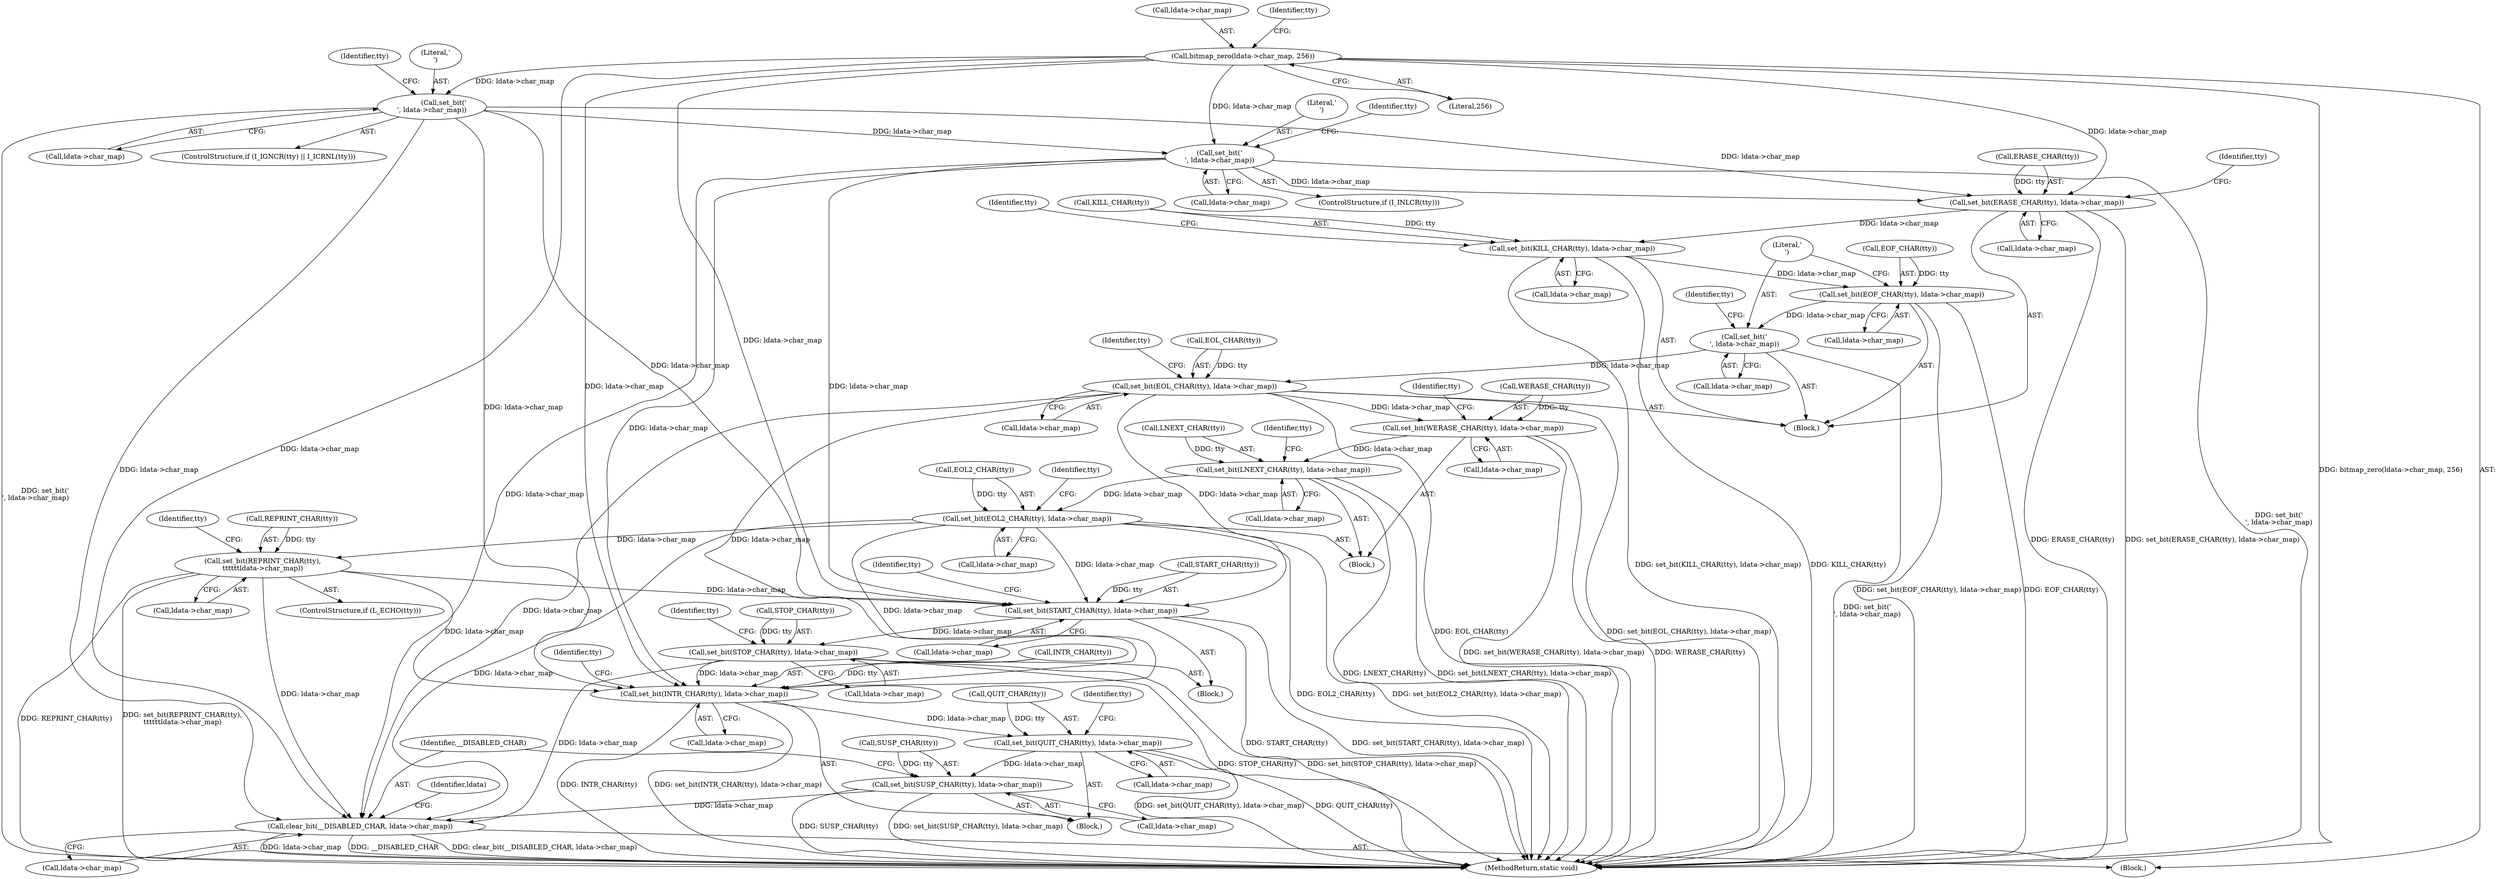 digraph "0_linux_966031f340185eddd05affcf72b740549f056348_0@pointer" {
"1000255" [label="(Call,set_bit('\r', ldata->char_map))"];
"1000244" [label="(Call,bitmap_zero(ldata->char_map, 256))"];
"1000263" [label="(Call,set_bit('\n', ldata->char_map))"];
"1000272" [label="(Call,set_bit(ERASE_CHAR(tty), ldata->char_map))"];
"1000278" [label="(Call,set_bit(KILL_CHAR(tty), ldata->char_map))"];
"1000284" [label="(Call,set_bit(EOF_CHAR(tty), ldata->char_map))"];
"1000290" [label="(Call,set_bit('\n', ldata->char_map))"];
"1000295" [label="(Call,set_bit(EOL_CHAR(tty), ldata->char_map))"];
"1000305" [label="(Call,set_bit(WERASE_CHAR(tty), ldata->char_map))"];
"1000311" [label="(Call,set_bit(LNEXT_CHAR(tty), ldata->char_map))"];
"1000317" [label="(Call,set_bit(EOL2_CHAR(tty), ldata->char_map))"];
"1000326" [label="(Call,set_bit(REPRINT_CHAR(tty),\n\t\t\t\t\t\tldata->char_map))"];
"1000336" [label="(Call,set_bit(START_CHAR(tty), ldata->char_map))"];
"1000342" [label="(Call,set_bit(STOP_CHAR(tty), ldata->char_map))"];
"1000352" [label="(Call,set_bit(INTR_CHAR(tty), ldata->char_map))"];
"1000358" [label="(Call,set_bit(QUIT_CHAR(tty), ldata->char_map))"];
"1000364" [label="(Call,set_bit(SUSP_CHAR(tty), ldata->char_map))"];
"1000370" [label="(Call,clear_bit(__DISABLED_CHAR, ldata->char_map))"];
"1000306" [label="(Call,WERASE_CHAR(tty))"];
"1000334" [label="(Identifier,tty)"];
"1000353" [label="(Call,INTR_CHAR(tty))"];
"1000367" [label="(Call,ldata->char_map)"];
"1000335" [label="(Block,)"];
"1000314" [label="(Call,ldata->char_map)"];
"1000291" [label="(Literal,'\n')"];
"1000255" [label="(Call,set_bit('\r', ldata->char_map))"];
"1000350" [label="(Identifier,tty)"];
"1000297" [label="(Identifier,tty)"];
"1000264" [label="(Literal,'\n')"];
"1000271" [label="(Block,)"];
"1000336" [label="(Call,set_bit(START_CHAR(tty), ldata->char_map))"];
"1000359" [label="(Call,QUIT_CHAR(tty))"];
"1000311" [label="(Call,set_bit(LNEXT_CHAR(tty), ldata->char_map))"];
"1000243" [label="(Block,)"];
"1000323" [label="(ControlStructure,if (L_ECHO(tty)))"];
"1000265" [label="(Call,ldata->char_map)"];
"1000317" [label="(Call,set_bit(EOL2_CHAR(tty), ldata->char_map))"];
"1000245" [label="(Call,ldata->char_map)"];
"1000295" [label="(Call,set_bit(EOL_CHAR(tty), ldata->char_map))"];
"1000286" [label="(Identifier,tty)"];
"1000325" [label="(Identifier,tty)"];
"1000339" [label="(Call,ldata->char_map)"];
"1000298" [label="(Call,ldata->char_map)"];
"1000320" [label="(Call,ldata->char_map)"];
"1000244" [label="(Call,bitmap_zero(ldata->char_map, 256))"];
"1000345" [label="(Call,ldata->char_map)"];
"1000358" [label="(Call,set_bit(QUIT_CHAR(tty), ldata->char_map))"];
"1000366" [label="(Identifier,tty)"];
"1000262" [label="(Identifier,tty)"];
"1000263" [label="(Call,set_bit('\n', ldata->char_map))"];
"1000364" [label="(Call,set_bit(SUSP_CHAR(tty), ldata->char_map))"];
"1000273" [label="(Call,ERASE_CHAR(tty))"];
"1000461" [label="(MethodReturn,static void)"];
"1000281" [label="(Call,ldata->char_map)"];
"1000256" [label="(Literal,'\r')"];
"1000312" [label="(Call,LNEXT_CHAR(tty))"];
"1000326" [label="(Call,set_bit(REPRINT_CHAR(tty),\n\t\t\t\t\t\tldata->char_map))"];
"1000296" [label="(Call,EOL_CHAR(tty))"];
"1000371" [label="(Identifier,__DISABLED_CHAR)"];
"1000270" [label="(Identifier,tty)"];
"1000303" [label="(Identifier,tty)"];
"1000313" [label="(Identifier,tty)"];
"1000260" [label="(ControlStructure,if (I_INLCR(tty)))"];
"1000280" [label="(Identifier,tty)"];
"1000292" [label="(Call,ldata->char_map)"];
"1000352" [label="(Call,set_bit(INTR_CHAR(tty), ldata->char_map))"];
"1000252" [label="(Identifier,tty)"];
"1000287" [label="(Call,ldata->char_map)"];
"1000308" [label="(Call,ldata->char_map)"];
"1000370" [label="(Call,clear_bit(__DISABLED_CHAR, ldata->char_map))"];
"1000248" [label="(Literal,256)"];
"1000284" [label="(Call,set_bit(EOF_CHAR(tty), ldata->char_map))"];
"1000355" [label="(Call,ldata->char_map)"];
"1000337" [label="(Call,START_CHAR(tty))"];
"1000304" [label="(Block,)"];
"1000272" [label="(Call,set_bit(ERASE_CHAR(tty), ldata->char_map))"];
"1000344" [label="(Identifier,tty)"];
"1000329" [label="(Call,ldata->char_map)"];
"1000275" [label="(Call,ldata->char_map)"];
"1000318" [label="(Call,EOL2_CHAR(tty))"];
"1000319" [label="(Identifier,tty)"];
"1000327" [label="(Call,REPRINT_CHAR(tty))"];
"1000365" [label="(Call,SUSP_CHAR(tty))"];
"1000372" [label="(Call,ldata->char_map)"];
"1000285" [label="(Call,EOF_CHAR(tty))"];
"1000278" [label="(Call,set_bit(KILL_CHAR(tty), ldata->char_map))"];
"1000342" [label="(Call,set_bit(STOP_CHAR(tty), ldata->char_map))"];
"1000343" [label="(Call,STOP_CHAR(tty))"];
"1000257" [label="(Call,ldata->char_map)"];
"1000351" [label="(Block,)"];
"1000361" [label="(Call,ldata->char_map)"];
"1000377" [label="(Identifier,ldata)"];
"1000360" [label="(Identifier,tty)"];
"1000305" [label="(Call,set_bit(WERASE_CHAR(tty), ldata->char_map))"];
"1000279" [label="(Call,KILL_CHAR(tty))"];
"1000290" [label="(Call,set_bit('\n', ldata->char_map))"];
"1000249" [label="(ControlStructure,if (I_IGNCR(tty) || I_ICRNL(tty)))"];
"1000255" -> "1000249"  [label="AST: "];
"1000255" -> "1000257"  [label="CFG: "];
"1000256" -> "1000255"  [label="AST: "];
"1000257" -> "1000255"  [label="AST: "];
"1000262" -> "1000255"  [label="CFG: "];
"1000255" -> "1000461"  [label="DDG: set_bit('\r', ldata->char_map)"];
"1000244" -> "1000255"  [label="DDG: ldata->char_map"];
"1000255" -> "1000263"  [label="DDG: ldata->char_map"];
"1000255" -> "1000272"  [label="DDG: ldata->char_map"];
"1000255" -> "1000336"  [label="DDG: ldata->char_map"];
"1000255" -> "1000352"  [label="DDG: ldata->char_map"];
"1000255" -> "1000370"  [label="DDG: ldata->char_map"];
"1000244" -> "1000243"  [label="AST: "];
"1000244" -> "1000248"  [label="CFG: "];
"1000245" -> "1000244"  [label="AST: "];
"1000248" -> "1000244"  [label="AST: "];
"1000252" -> "1000244"  [label="CFG: "];
"1000244" -> "1000461"  [label="DDG: bitmap_zero(ldata->char_map, 256)"];
"1000244" -> "1000263"  [label="DDG: ldata->char_map"];
"1000244" -> "1000272"  [label="DDG: ldata->char_map"];
"1000244" -> "1000336"  [label="DDG: ldata->char_map"];
"1000244" -> "1000352"  [label="DDG: ldata->char_map"];
"1000244" -> "1000370"  [label="DDG: ldata->char_map"];
"1000263" -> "1000260"  [label="AST: "];
"1000263" -> "1000265"  [label="CFG: "];
"1000264" -> "1000263"  [label="AST: "];
"1000265" -> "1000263"  [label="AST: "];
"1000270" -> "1000263"  [label="CFG: "];
"1000263" -> "1000461"  [label="DDG: set_bit('\n', ldata->char_map)"];
"1000263" -> "1000272"  [label="DDG: ldata->char_map"];
"1000263" -> "1000336"  [label="DDG: ldata->char_map"];
"1000263" -> "1000352"  [label="DDG: ldata->char_map"];
"1000263" -> "1000370"  [label="DDG: ldata->char_map"];
"1000272" -> "1000271"  [label="AST: "];
"1000272" -> "1000275"  [label="CFG: "];
"1000273" -> "1000272"  [label="AST: "];
"1000275" -> "1000272"  [label="AST: "];
"1000280" -> "1000272"  [label="CFG: "];
"1000272" -> "1000461"  [label="DDG: ERASE_CHAR(tty)"];
"1000272" -> "1000461"  [label="DDG: set_bit(ERASE_CHAR(tty), ldata->char_map)"];
"1000273" -> "1000272"  [label="DDG: tty"];
"1000272" -> "1000278"  [label="DDG: ldata->char_map"];
"1000278" -> "1000271"  [label="AST: "];
"1000278" -> "1000281"  [label="CFG: "];
"1000279" -> "1000278"  [label="AST: "];
"1000281" -> "1000278"  [label="AST: "];
"1000286" -> "1000278"  [label="CFG: "];
"1000278" -> "1000461"  [label="DDG: set_bit(KILL_CHAR(tty), ldata->char_map)"];
"1000278" -> "1000461"  [label="DDG: KILL_CHAR(tty)"];
"1000279" -> "1000278"  [label="DDG: tty"];
"1000278" -> "1000284"  [label="DDG: ldata->char_map"];
"1000284" -> "1000271"  [label="AST: "];
"1000284" -> "1000287"  [label="CFG: "];
"1000285" -> "1000284"  [label="AST: "];
"1000287" -> "1000284"  [label="AST: "];
"1000291" -> "1000284"  [label="CFG: "];
"1000284" -> "1000461"  [label="DDG: EOF_CHAR(tty)"];
"1000284" -> "1000461"  [label="DDG: set_bit(EOF_CHAR(tty), ldata->char_map)"];
"1000285" -> "1000284"  [label="DDG: tty"];
"1000284" -> "1000290"  [label="DDG: ldata->char_map"];
"1000290" -> "1000271"  [label="AST: "];
"1000290" -> "1000292"  [label="CFG: "];
"1000291" -> "1000290"  [label="AST: "];
"1000292" -> "1000290"  [label="AST: "];
"1000297" -> "1000290"  [label="CFG: "];
"1000290" -> "1000461"  [label="DDG: set_bit('\n', ldata->char_map)"];
"1000290" -> "1000295"  [label="DDG: ldata->char_map"];
"1000295" -> "1000271"  [label="AST: "];
"1000295" -> "1000298"  [label="CFG: "];
"1000296" -> "1000295"  [label="AST: "];
"1000298" -> "1000295"  [label="AST: "];
"1000303" -> "1000295"  [label="CFG: "];
"1000295" -> "1000461"  [label="DDG: EOL_CHAR(tty)"];
"1000295" -> "1000461"  [label="DDG: set_bit(EOL_CHAR(tty), ldata->char_map)"];
"1000296" -> "1000295"  [label="DDG: tty"];
"1000295" -> "1000305"  [label="DDG: ldata->char_map"];
"1000295" -> "1000336"  [label="DDG: ldata->char_map"];
"1000295" -> "1000352"  [label="DDG: ldata->char_map"];
"1000295" -> "1000370"  [label="DDG: ldata->char_map"];
"1000305" -> "1000304"  [label="AST: "];
"1000305" -> "1000308"  [label="CFG: "];
"1000306" -> "1000305"  [label="AST: "];
"1000308" -> "1000305"  [label="AST: "];
"1000313" -> "1000305"  [label="CFG: "];
"1000305" -> "1000461"  [label="DDG: set_bit(WERASE_CHAR(tty), ldata->char_map)"];
"1000305" -> "1000461"  [label="DDG: WERASE_CHAR(tty)"];
"1000306" -> "1000305"  [label="DDG: tty"];
"1000305" -> "1000311"  [label="DDG: ldata->char_map"];
"1000311" -> "1000304"  [label="AST: "];
"1000311" -> "1000314"  [label="CFG: "];
"1000312" -> "1000311"  [label="AST: "];
"1000314" -> "1000311"  [label="AST: "];
"1000319" -> "1000311"  [label="CFG: "];
"1000311" -> "1000461"  [label="DDG: LNEXT_CHAR(tty)"];
"1000311" -> "1000461"  [label="DDG: set_bit(LNEXT_CHAR(tty), ldata->char_map)"];
"1000312" -> "1000311"  [label="DDG: tty"];
"1000311" -> "1000317"  [label="DDG: ldata->char_map"];
"1000317" -> "1000304"  [label="AST: "];
"1000317" -> "1000320"  [label="CFG: "];
"1000318" -> "1000317"  [label="AST: "];
"1000320" -> "1000317"  [label="AST: "];
"1000325" -> "1000317"  [label="CFG: "];
"1000317" -> "1000461"  [label="DDG: EOL2_CHAR(tty)"];
"1000317" -> "1000461"  [label="DDG: set_bit(EOL2_CHAR(tty), ldata->char_map)"];
"1000318" -> "1000317"  [label="DDG: tty"];
"1000317" -> "1000326"  [label="DDG: ldata->char_map"];
"1000317" -> "1000336"  [label="DDG: ldata->char_map"];
"1000317" -> "1000352"  [label="DDG: ldata->char_map"];
"1000317" -> "1000370"  [label="DDG: ldata->char_map"];
"1000326" -> "1000323"  [label="AST: "];
"1000326" -> "1000329"  [label="CFG: "];
"1000327" -> "1000326"  [label="AST: "];
"1000329" -> "1000326"  [label="AST: "];
"1000334" -> "1000326"  [label="CFG: "];
"1000326" -> "1000461"  [label="DDG: set_bit(REPRINT_CHAR(tty),\n\t\t\t\t\t\tldata->char_map)"];
"1000326" -> "1000461"  [label="DDG: REPRINT_CHAR(tty)"];
"1000327" -> "1000326"  [label="DDG: tty"];
"1000326" -> "1000336"  [label="DDG: ldata->char_map"];
"1000326" -> "1000352"  [label="DDG: ldata->char_map"];
"1000326" -> "1000370"  [label="DDG: ldata->char_map"];
"1000336" -> "1000335"  [label="AST: "];
"1000336" -> "1000339"  [label="CFG: "];
"1000337" -> "1000336"  [label="AST: "];
"1000339" -> "1000336"  [label="AST: "];
"1000344" -> "1000336"  [label="CFG: "];
"1000336" -> "1000461"  [label="DDG: set_bit(START_CHAR(tty), ldata->char_map)"];
"1000336" -> "1000461"  [label="DDG: START_CHAR(tty)"];
"1000337" -> "1000336"  [label="DDG: tty"];
"1000336" -> "1000342"  [label="DDG: ldata->char_map"];
"1000342" -> "1000335"  [label="AST: "];
"1000342" -> "1000345"  [label="CFG: "];
"1000343" -> "1000342"  [label="AST: "];
"1000345" -> "1000342"  [label="AST: "];
"1000350" -> "1000342"  [label="CFG: "];
"1000342" -> "1000461"  [label="DDG: STOP_CHAR(tty)"];
"1000342" -> "1000461"  [label="DDG: set_bit(STOP_CHAR(tty), ldata->char_map)"];
"1000343" -> "1000342"  [label="DDG: tty"];
"1000342" -> "1000352"  [label="DDG: ldata->char_map"];
"1000342" -> "1000370"  [label="DDG: ldata->char_map"];
"1000352" -> "1000351"  [label="AST: "];
"1000352" -> "1000355"  [label="CFG: "];
"1000353" -> "1000352"  [label="AST: "];
"1000355" -> "1000352"  [label="AST: "];
"1000360" -> "1000352"  [label="CFG: "];
"1000352" -> "1000461"  [label="DDG: INTR_CHAR(tty)"];
"1000352" -> "1000461"  [label="DDG: set_bit(INTR_CHAR(tty), ldata->char_map)"];
"1000353" -> "1000352"  [label="DDG: tty"];
"1000352" -> "1000358"  [label="DDG: ldata->char_map"];
"1000358" -> "1000351"  [label="AST: "];
"1000358" -> "1000361"  [label="CFG: "];
"1000359" -> "1000358"  [label="AST: "];
"1000361" -> "1000358"  [label="AST: "];
"1000366" -> "1000358"  [label="CFG: "];
"1000358" -> "1000461"  [label="DDG: set_bit(QUIT_CHAR(tty), ldata->char_map)"];
"1000358" -> "1000461"  [label="DDG: QUIT_CHAR(tty)"];
"1000359" -> "1000358"  [label="DDG: tty"];
"1000358" -> "1000364"  [label="DDG: ldata->char_map"];
"1000364" -> "1000351"  [label="AST: "];
"1000364" -> "1000367"  [label="CFG: "];
"1000365" -> "1000364"  [label="AST: "];
"1000367" -> "1000364"  [label="AST: "];
"1000371" -> "1000364"  [label="CFG: "];
"1000364" -> "1000461"  [label="DDG: SUSP_CHAR(tty)"];
"1000364" -> "1000461"  [label="DDG: set_bit(SUSP_CHAR(tty), ldata->char_map)"];
"1000365" -> "1000364"  [label="DDG: tty"];
"1000364" -> "1000370"  [label="DDG: ldata->char_map"];
"1000370" -> "1000243"  [label="AST: "];
"1000370" -> "1000372"  [label="CFG: "];
"1000371" -> "1000370"  [label="AST: "];
"1000372" -> "1000370"  [label="AST: "];
"1000377" -> "1000370"  [label="CFG: "];
"1000370" -> "1000461"  [label="DDG: clear_bit(__DISABLED_CHAR, ldata->char_map)"];
"1000370" -> "1000461"  [label="DDG: ldata->char_map"];
"1000370" -> "1000461"  [label="DDG: __DISABLED_CHAR"];
}
